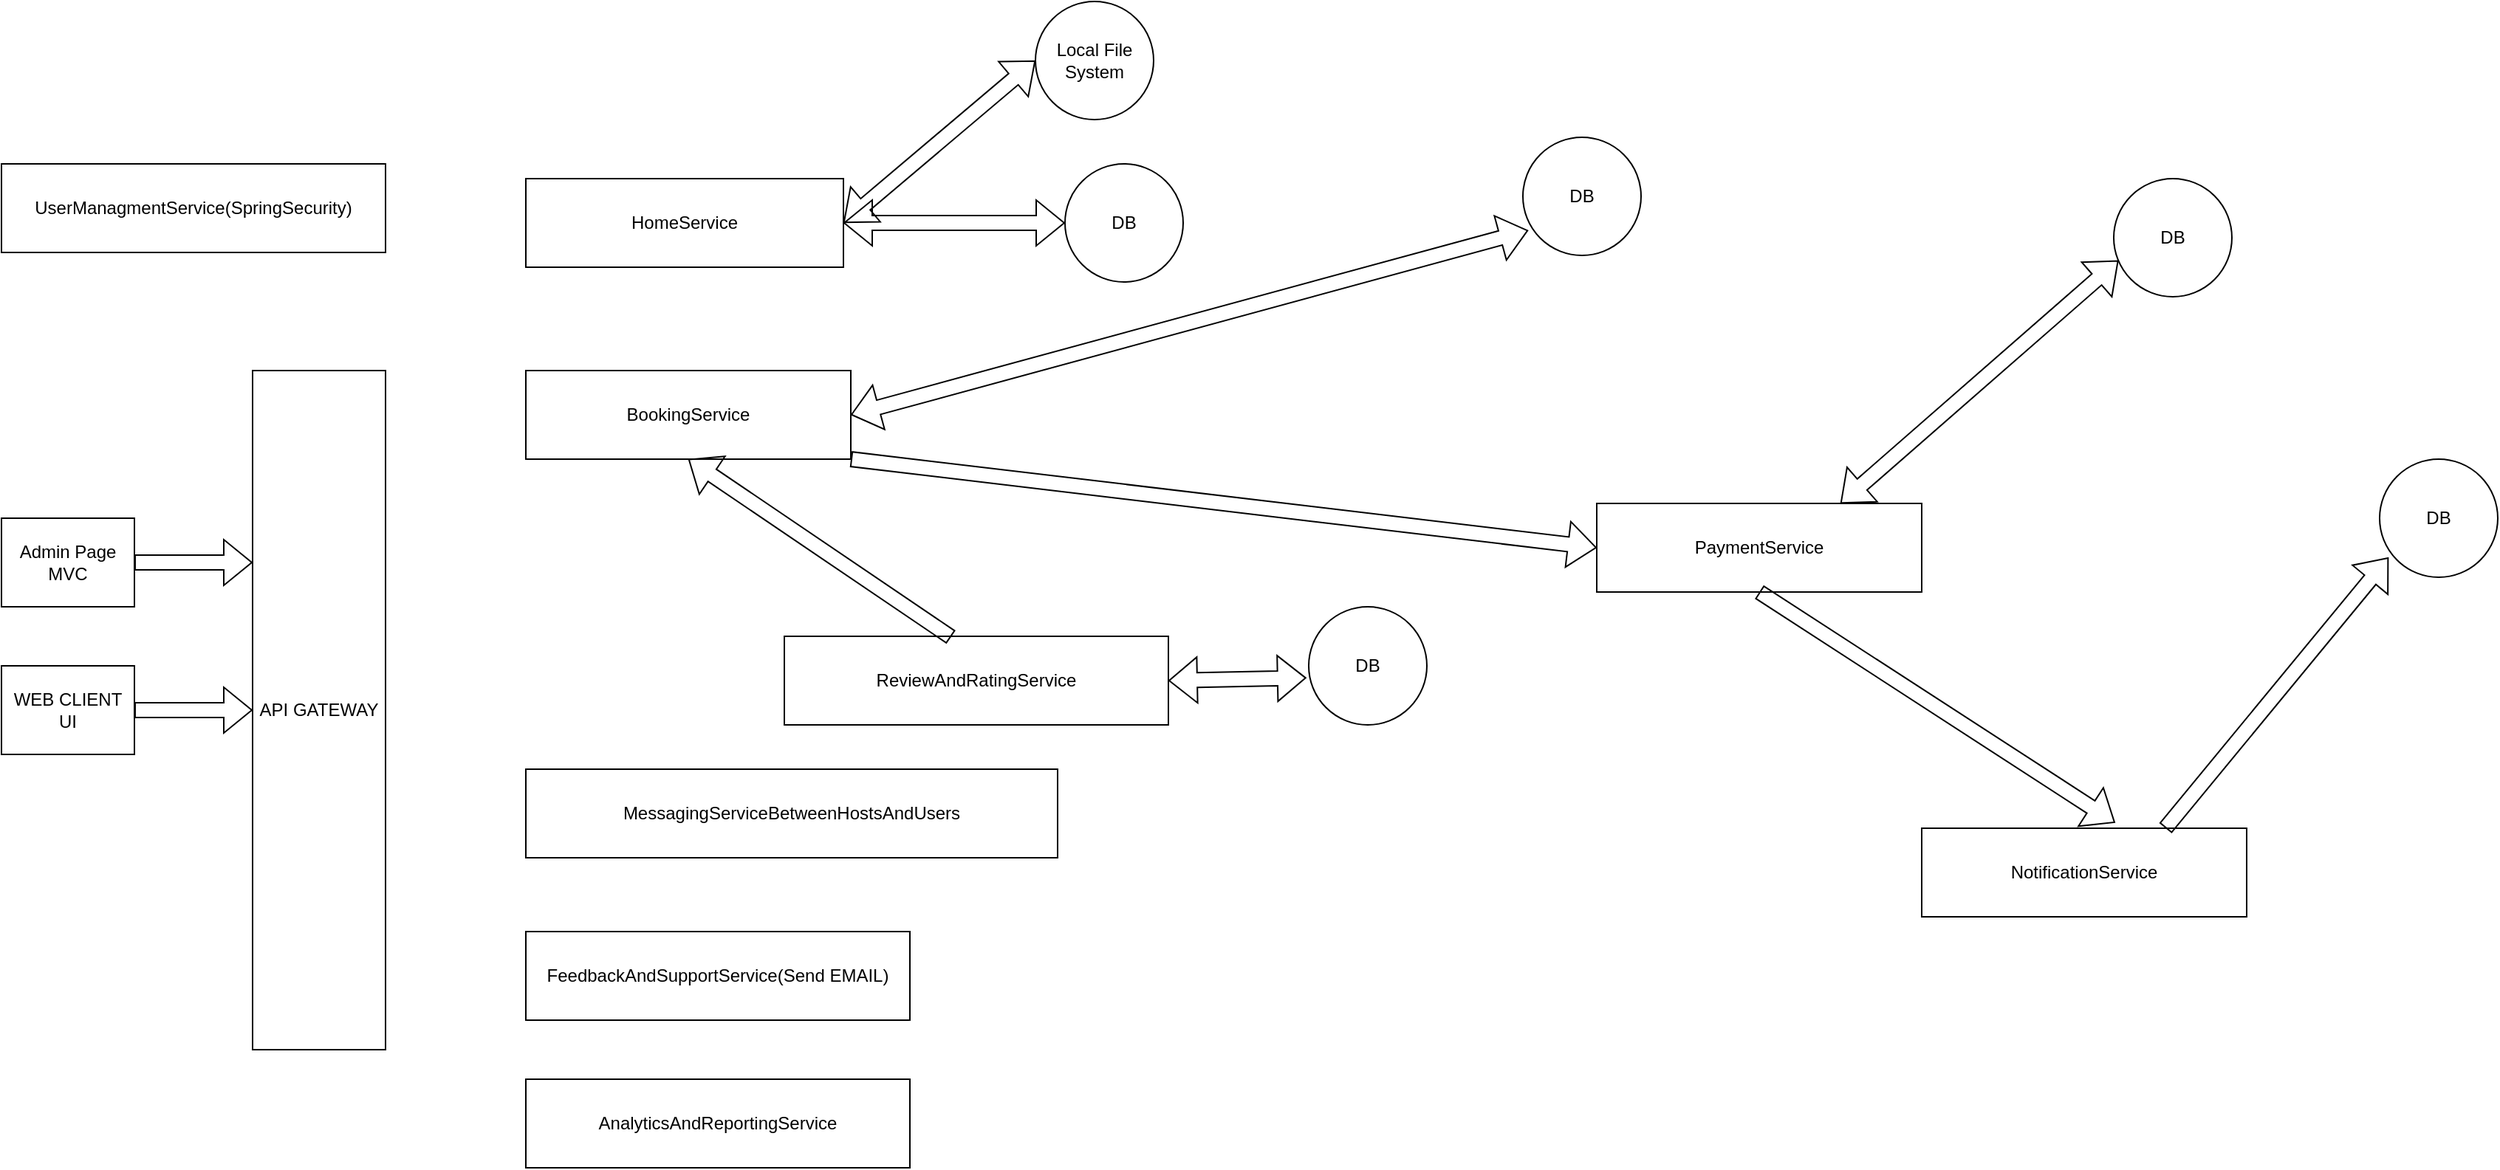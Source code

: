 <mxfile version="23.1.0" type="device" pages="2">
  <diagram name="Page-1" id="bpdVfCycBilBlPaH8EF-">
    <mxGraphModel dx="2140" dy="557" grid="1" gridSize="10" guides="1" tooltips="1" connect="1" arrows="1" fold="1" page="1" pageScale="1" pageWidth="850" pageHeight="1100" math="0" shadow="0">
      <root>
        <mxCell id="0" />
        <mxCell id="1" parent="0" />
        <mxCell id="MOXNks0eomocMhass-i--1" value="WEB CLIENT UI" style="rounded=0;whiteSpace=wrap;html=1;" parent="1" vertex="1">
          <mxGeometry x="-390" y="1090" width="90" height="60" as="geometry" />
        </mxCell>
        <mxCell id="MOXNks0eomocMhass-i--2" value="" style="shape=flexArrow;endArrow=classic;html=1;rounded=0;exitX=1;exitY=0.5;exitDx=0;exitDy=0;" parent="1" source="MOXNks0eomocMhass-i--3" edge="1">
          <mxGeometry width="50" height="50" relative="1" as="geometry">
            <mxPoint x="40" y="1180" as="sourcePoint" />
            <mxPoint x="-220" y="1120" as="targetPoint" />
          </mxGeometry>
        </mxCell>
        <mxCell id="MOXNks0eomocMhass-i--4" value="UserManagmentService(SpringSecurity)" style="rounded=0;whiteSpace=wrap;html=1;" parent="1" vertex="1">
          <mxGeometry x="-390" y="750" width="260" height="60" as="geometry" />
        </mxCell>
        <mxCell id="MOXNks0eomocMhass-i--6" value="MessagingServiceBetweenHostsAndUsers" style="rounded=0;whiteSpace=wrap;html=1;" parent="1" vertex="1">
          <mxGeometry x="-35" y="1160" width="360" height="60" as="geometry" />
        </mxCell>
        <mxCell id="MOXNks0eomocMhass-i--7" value="NotificationService" style="rounded=0;whiteSpace=wrap;html=1;" parent="1" vertex="1">
          <mxGeometry x="910" y="1200" width="220" height="60" as="geometry" />
        </mxCell>
        <mxCell id="MOXNks0eomocMhass-i--8" value="HomeService" style="rounded=0;whiteSpace=wrap;html=1;" parent="1" vertex="1">
          <mxGeometry x="-35" y="760" width="215" height="60" as="geometry" />
        </mxCell>
        <mxCell id="MOXNks0eomocMhass-i--9" value="BookingService" style="rounded=0;whiteSpace=wrap;html=1;" parent="1" vertex="1">
          <mxGeometry x="-35" y="890" width="220" height="60" as="geometry" />
        </mxCell>
        <mxCell id="MOXNks0eomocMhass-i--10" value="ReviewAndRatingService" style="rounded=0;whiteSpace=wrap;html=1;" parent="1" vertex="1">
          <mxGeometry x="140" y="1070" width="260" height="60" as="geometry" />
        </mxCell>
        <mxCell id="MOXNks0eomocMhass-i--11" value="FeedbackAndSupportService(Send EMAIL)" style="rounded=0;whiteSpace=wrap;html=1;" parent="1" vertex="1">
          <mxGeometry x="-35" y="1270" width="260" height="60" as="geometry" />
        </mxCell>
        <mxCell id="v0EY4H71oxZIDTaIaquL-1" value="Local File System" style="ellipse;whiteSpace=wrap;html=1;aspect=fixed;" parent="1" vertex="1">
          <mxGeometry x="310" y="640" width="80" height="80" as="geometry" />
        </mxCell>
        <mxCell id="v0EY4H71oxZIDTaIaquL-2" value="" style="shape=flexArrow;endArrow=classic;startArrow=classic;html=1;rounded=0;entryX=0;entryY=0.5;entryDx=0;entryDy=0;exitX=1;exitY=0.5;exitDx=0;exitDy=0;" parent="1" source="MOXNks0eomocMhass-i--8" target="v0EY4H71oxZIDTaIaquL-1" edge="1">
          <mxGeometry width="100" height="100" relative="1" as="geometry">
            <mxPoint x="190" y="790" as="sourcePoint" />
            <mxPoint x="125" y="789.5" as="targetPoint" />
          </mxGeometry>
        </mxCell>
        <mxCell id="sJ0odTkdSmrlAM1BoInQ-1" value="Admin Page&lt;br&gt;MVC" style="rounded=0;whiteSpace=wrap;html=1;" parent="1" vertex="1">
          <mxGeometry x="-390" y="990" width="90" height="60" as="geometry" />
        </mxCell>
        <mxCell id="sJ0odTkdSmrlAM1BoInQ-2" value="" style="shape=flexArrow;endArrow=classic;html=1;rounded=0;exitX=1;exitY=0.5;exitDx=0;exitDy=0;" parent="1" source="sJ0odTkdSmrlAM1BoInQ-1" edge="1">
          <mxGeometry width="50" height="50" relative="1" as="geometry">
            <mxPoint x="-270" y="1070" as="sourcePoint" />
            <mxPoint x="-220" y="1020" as="targetPoint" />
          </mxGeometry>
        </mxCell>
        <mxCell id="bjFtzYrb3r3fmGXibUWL-2" value="" style="shape=flexArrow;endArrow=classic;html=1;rounded=0;exitX=1;exitY=0.5;exitDx=0;exitDy=0;" parent="1" source="MOXNks0eomocMhass-i--1" target="MOXNks0eomocMhass-i--3" edge="1">
          <mxGeometry width="50" height="50" relative="1" as="geometry">
            <mxPoint x="-300" y="1120" as="sourcePoint" />
            <mxPoint x="-220" y="1120" as="targetPoint" />
          </mxGeometry>
        </mxCell>
        <mxCell id="MOXNks0eomocMhass-i--3" value="API GATEWAY" style="rounded=0;whiteSpace=wrap;html=1;" parent="1" vertex="1">
          <mxGeometry x="-220" y="890" width="90" height="460" as="geometry" />
        </mxCell>
        <mxCell id="YZVhPpTVoGn3Yn5nhQag-1" value="DB" style="ellipse;whiteSpace=wrap;html=1;aspect=fixed;" parent="1" vertex="1">
          <mxGeometry x="640" y="732" width="80" height="80" as="geometry" />
        </mxCell>
        <mxCell id="YZVhPpTVoGn3Yn5nhQag-2" value="" style="shape=flexArrow;endArrow=classic;startArrow=classic;html=1;rounded=0;entryX=0.045;entryY=0.788;entryDx=0;entryDy=0;entryPerimeter=0;exitX=1;exitY=0.5;exitDx=0;exitDy=0;" parent="1" source="MOXNks0eomocMhass-i--9" target="YZVhPpTVoGn3Yn5nhQag-1" edge="1">
          <mxGeometry width="100" height="100" relative="1" as="geometry">
            <mxPoint x="580" y="860" as="sourcePoint" />
            <mxPoint x="620" y="800" as="targetPoint" />
          </mxGeometry>
        </mxCell>
        <mxCell id="YZVhPpTVoGn3Yn5nhQag-4" value="PaymentService" style="rounded=0;whiteSpace=wrap;html=1;" parent="1" vertex="1">
          <mxGeometry x="690" y="980" width="220" height="60" as="geometry" />
        </mxCell>
        <mxCell id="YZVhPpTVoGn3Yn5nhQag-6" value="DB" style="ellipse;whiteSpace=wrap;html=1;aspect=fixed;" parent="1" vertex="1">
          <mxGeometry x="1040" y="760" width="80" height="80" as="geometry" />
        </mxCell>
        <mxCell id="YZVhPpTVoGn3Yn5nhQag-7" value="" style="shape=flexArrow;endArrow=classic;startArrow=classic;html=1;rounded=0;entryX=0.04;entryY=0.693;entryDx=0;entryDy=0;entryPerimeter=0;exitX=0.75;exitY=0;exitDx=0;exitDy=0;" parent="1" source="YZVhPpTVoGn3Yn5nhQag-4" target="YZVhPpTVoGn3Yn5nhQag-6" edge="1">
          <mxGeometry width="100" height="100" relative="1" as="geometry">
            <mxPoint x="750" y="800" as="sourcePoint" />
            <mxPoint x="897" y="857" as="targetPoint" />
          </mxGeometry>
        </mxCell>
        <mxCell id="YZVhPpTVoGn3Yn5nhQag-8" value="" style="shape=flexArrow;endArrow=classic;html=1;rounded=0;exitX=0.5;exitY=1;exitDx=0;exitDy=0;entryX=0.595;entryY=-0.063;entryDx=0;entryDy=0;entryPerimeter=0;" parent="1" source="YZVhPpTVoGn3Yn5nhQag-4" target="MOXNks0eomocMhass-i--7" edge="1">
          <mxGeometry width="50" height="50" relative="1" as="geometry">
            <mxPoint x="840" y="1140" as="sourcePoint" />
            <mxPoint x="890" y="1090" as="targetPoint" />
          </mxGeometry>
        </mxCell>
        <mxCell id="YZVhPpTVoGn3Yn5nhQag-9" value="" style="shape=flexArrow;endArrow=classic;html=1;rounded=0;exitX=1;exitY=1;exitDx=0;exitDy=0;entryX=0;entryY=0.5;entryDx=0;entryDy=0;" parent="1" source="MOXNks0eomocMhass-i--9" target="YZVhPpTVoGn3Yn5nhQag-4" edge="1">
          <mxGeometry width="50" height="50" relative="1" as="geometry">
            <mxPoint x="429" y="1010" as="sourcePoint" />
            <mxPoint x="540" y="1166" as="targetPoint" />
          </mxGeometry>
        </mxCell>
        <mxCell id="YZVhPpTVoGn3Yn5nhQag-11" value="DB" style="ellipse;whiteSpace=wrap;html=1;aspect=fixed;" parent="1" vertex="1">
          <mxGeometry x="1220" y="950" width="80" height="80" as="geometry" />
        </mxCell>
        <mxCell id="YZVhPpTVoGn3Yn5nhQag-12" value="" style="shape=flexArrow;endArrow=classic;html=1;rounded=0;exitX=0.75;exitY=0;exitDx=0;exitDy=0;entryX=0.075;entryY=0.833;entryDx=0;entryDy=0;entryPerimeter=0;" parent="1" source="MOXNks0eomocMhass-i--7" target="YZVhPpTVoGn3Yn5nhQag-11" edge="1">
          <mxGeometry width="50" height="50" relative="1" as="geometry">
            <mxPoint x="920" y="884" as="sourcePoint" />
            <mxPoint x="1161" y="1040" as="targetPoint" />
          </mxGeometry>
        </mxCell>
        <mxCell id="YZVhPpTVoGn3Yn5nhQag-14" value="DB" style="ellipse;whiteSpace=wrap;html=1;aspect=fixed;" parent="1" vertex="1">
          <mxGeometry x="495" y="1050" width="80" height="80" as="geometry" />
        </mxCell>
        <mxCell id="YZVhPpTVoGn3Yn5nhQag-15" value="" style="shape=flexArrow;endArrow=classic;startArrow=classic;html=1;rounded=0;entryX=-0.02;entryY=0.602;entryDx=0;entryDy=0;entryPerimeter=0;exitX=1;exitY=0.5;exitDx=0;exitDy=0;" parent="1" source="MOXNks0eomocMhass-i--10" target="YZVhPpTVoGn3Yn5nhQag-14" edge="1">
          <mxGeometry width="100" height="100" relative="1" as="geometry">
            <mxPoint x="601" y="1115" as="sourcePoint" />
            <mxPoint x="705" y="980" as="targetPoint" />
          </mxGeometry>
        </mxCell>
        <mxCell id="YZVhPpTVoGn3Yn5nhQag-19" value="" style="shape=flexArrow;endArrow=classic;html=1;rounded=0;entryX=0.5;entryY=1;entryDx=0;entryDy=0;exitX=0.434;exitY=0.01;exitDx=0;exitDy=0;exitPerimeter=0;" parent="1" source="MOXNks0eomocMhass-i--10" target="MOXNks0eomocMhass-i--9" edge="1">
          <mxGeometry width="50" height="50" relative="1" as="geometry">
            <mxPoint x="250" y="1050" as="sourcePoint" />
            <mxPoint x="300" y="1000" as="targetPoint" />
          </mxGeometry>
        </mxCell>
        <mxCell id="YZVhPpTVoGn3Yn5nhQag-20" value="AnalyticsAndReportingService" style="rounded=0;whiteSpace=wrap;html=1;" parent="1" vertex="1">
          <mxGeometry x="-35" y="1370" width="260" height="60" as="geometry" />
        </mxCell>
        <mxCell id="YZVhPpTVoGn3Yn5nhQag-21" value="DB" style="ellipse;whiteSpace=wrap;html=1;" parent="1" vertex="1">
          <mxGeometry x="330" y="750" width="80" height="80" as="geometry" />
        </mxCell>
        <mxCell id="YZVhPpTVoGn3Yn5nhQag-22" value="" style="shape=flexArrow;endArrow=classic;startArrow=classic;html=1;rounded=0;entryX=0;entryY=0.5;entryDx=0;entryDy=0;exitX=1;exitY=0.5;exitDx=0;exitDy=0;" parent="1" source="MOXNks0eomocMhass-i--8" target="YZVhPpTVoGn3Yn5nhQag-21" edge="1">
          <mxGeometry width="100" height="100" relative="1" as="geometry">
            <mxPoint x="190" y="800" as="sourcePoint" />
            <mxPoint x="320" y="690" as="targetPoint" />
          </mxGeometry>
        </mxCell>
      </root>
    </mxGraphModel>
  </diagram>
  <diagram id="gOqFPJ-cjgjKXImHvU9q" name="Page-2">
    <mxGraphModel dx="1290" dy="557" grid="1" gridSize="10" guides="1" tooltips="1" connect="1" arrows="1" fold="1" page="1" pageScale="1" pageWidth="850" pageHeight="1100" math="0" shadow="0">
      <root>
        <mxCell id="0" />
        <mxCell id="1" parent="0" />
      </root>
    </mxGraphModel>
  </diagram>
</mxfile>
